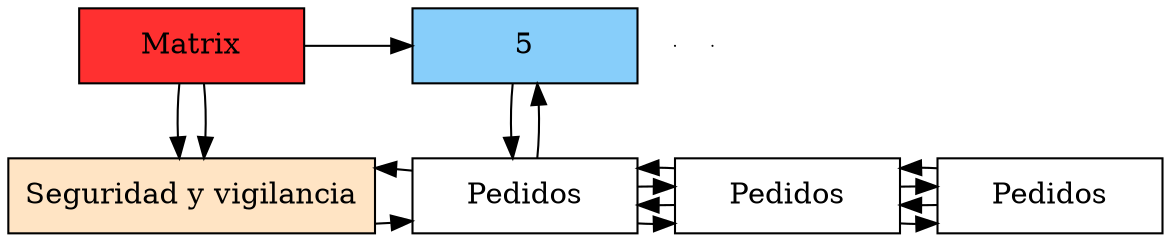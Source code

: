 digraph Sparce_Matrix {
node [shape=box]
MT[label="Matrix",width=1.5,style=filled,fillcolor=firebrick1,group=1];
e0[ shape = point, width = 0 ];
e1[ shape = point, width = 0 ];
V0[label="Seguridad y vigilancia"width = 1.5 style = filled, fillcolor = bisque1, group = 1];
MT->V0
H0[label="5"width = 1.5 style = filled, fillcolor = lightskyblue, group =2];
MT->V0
MT->H0
{rank=same; MT;H0;}
"0xc0001865a0"[label="Pedidos" width=1.5,group=2];
"0xc000186510"[label="Pedidos" width=1.5,group=2];
"0xc000186480"[label="Pedidos" width=1.5,group=2];
V0->"0xc0001865a0"
"0xc0001865a0"->V0
"0xc0001865a0"->"0xc000186510"
"0xc000186510"->"0xc0001865a0"
"0xc000186510"->"0xc000186480"
"0xc000186480"->"0xc000186510"
{rank=same V0;"0xc0001865a0";"0xc000186510";"0xc000186480";}
H0->"0xc0001865a0"
"0xc0001865a0"->H0
"0xc0001865a0"->"0xc000186510"
"0xc000186510"->"0xc0001865a0"
"0xc000186510"->"0xc000186480"
"0xc000186480"->"0xc000186510"

}